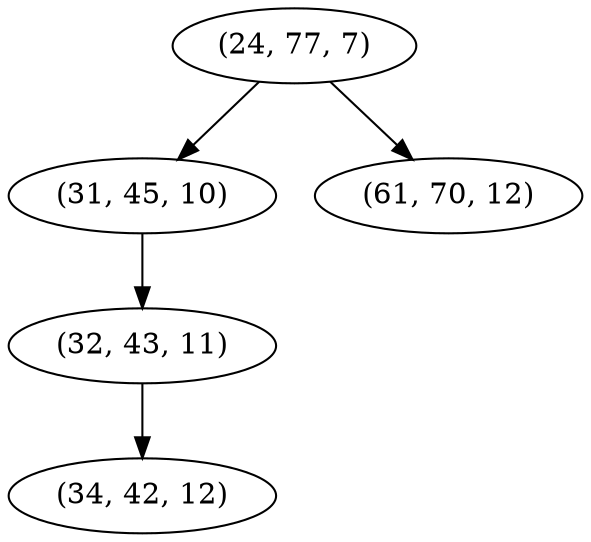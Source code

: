 digraph tree {
    "(24, 77, 7)";
    "(31, 45, 10)";
    "(32, 43, 11)";
    "(34, 42, 12)";
    "(61, 70, 12)";
    "(24, 77, 7)" -> "(31, 45, 10)";
    "(24, 77, 7)" -> "(61, 70, 12)";
    "(31, 45, 10)" -> "(32, 43, 11)";
    "(32, 43, 11)" -> "(34, 42, 12)";
}
